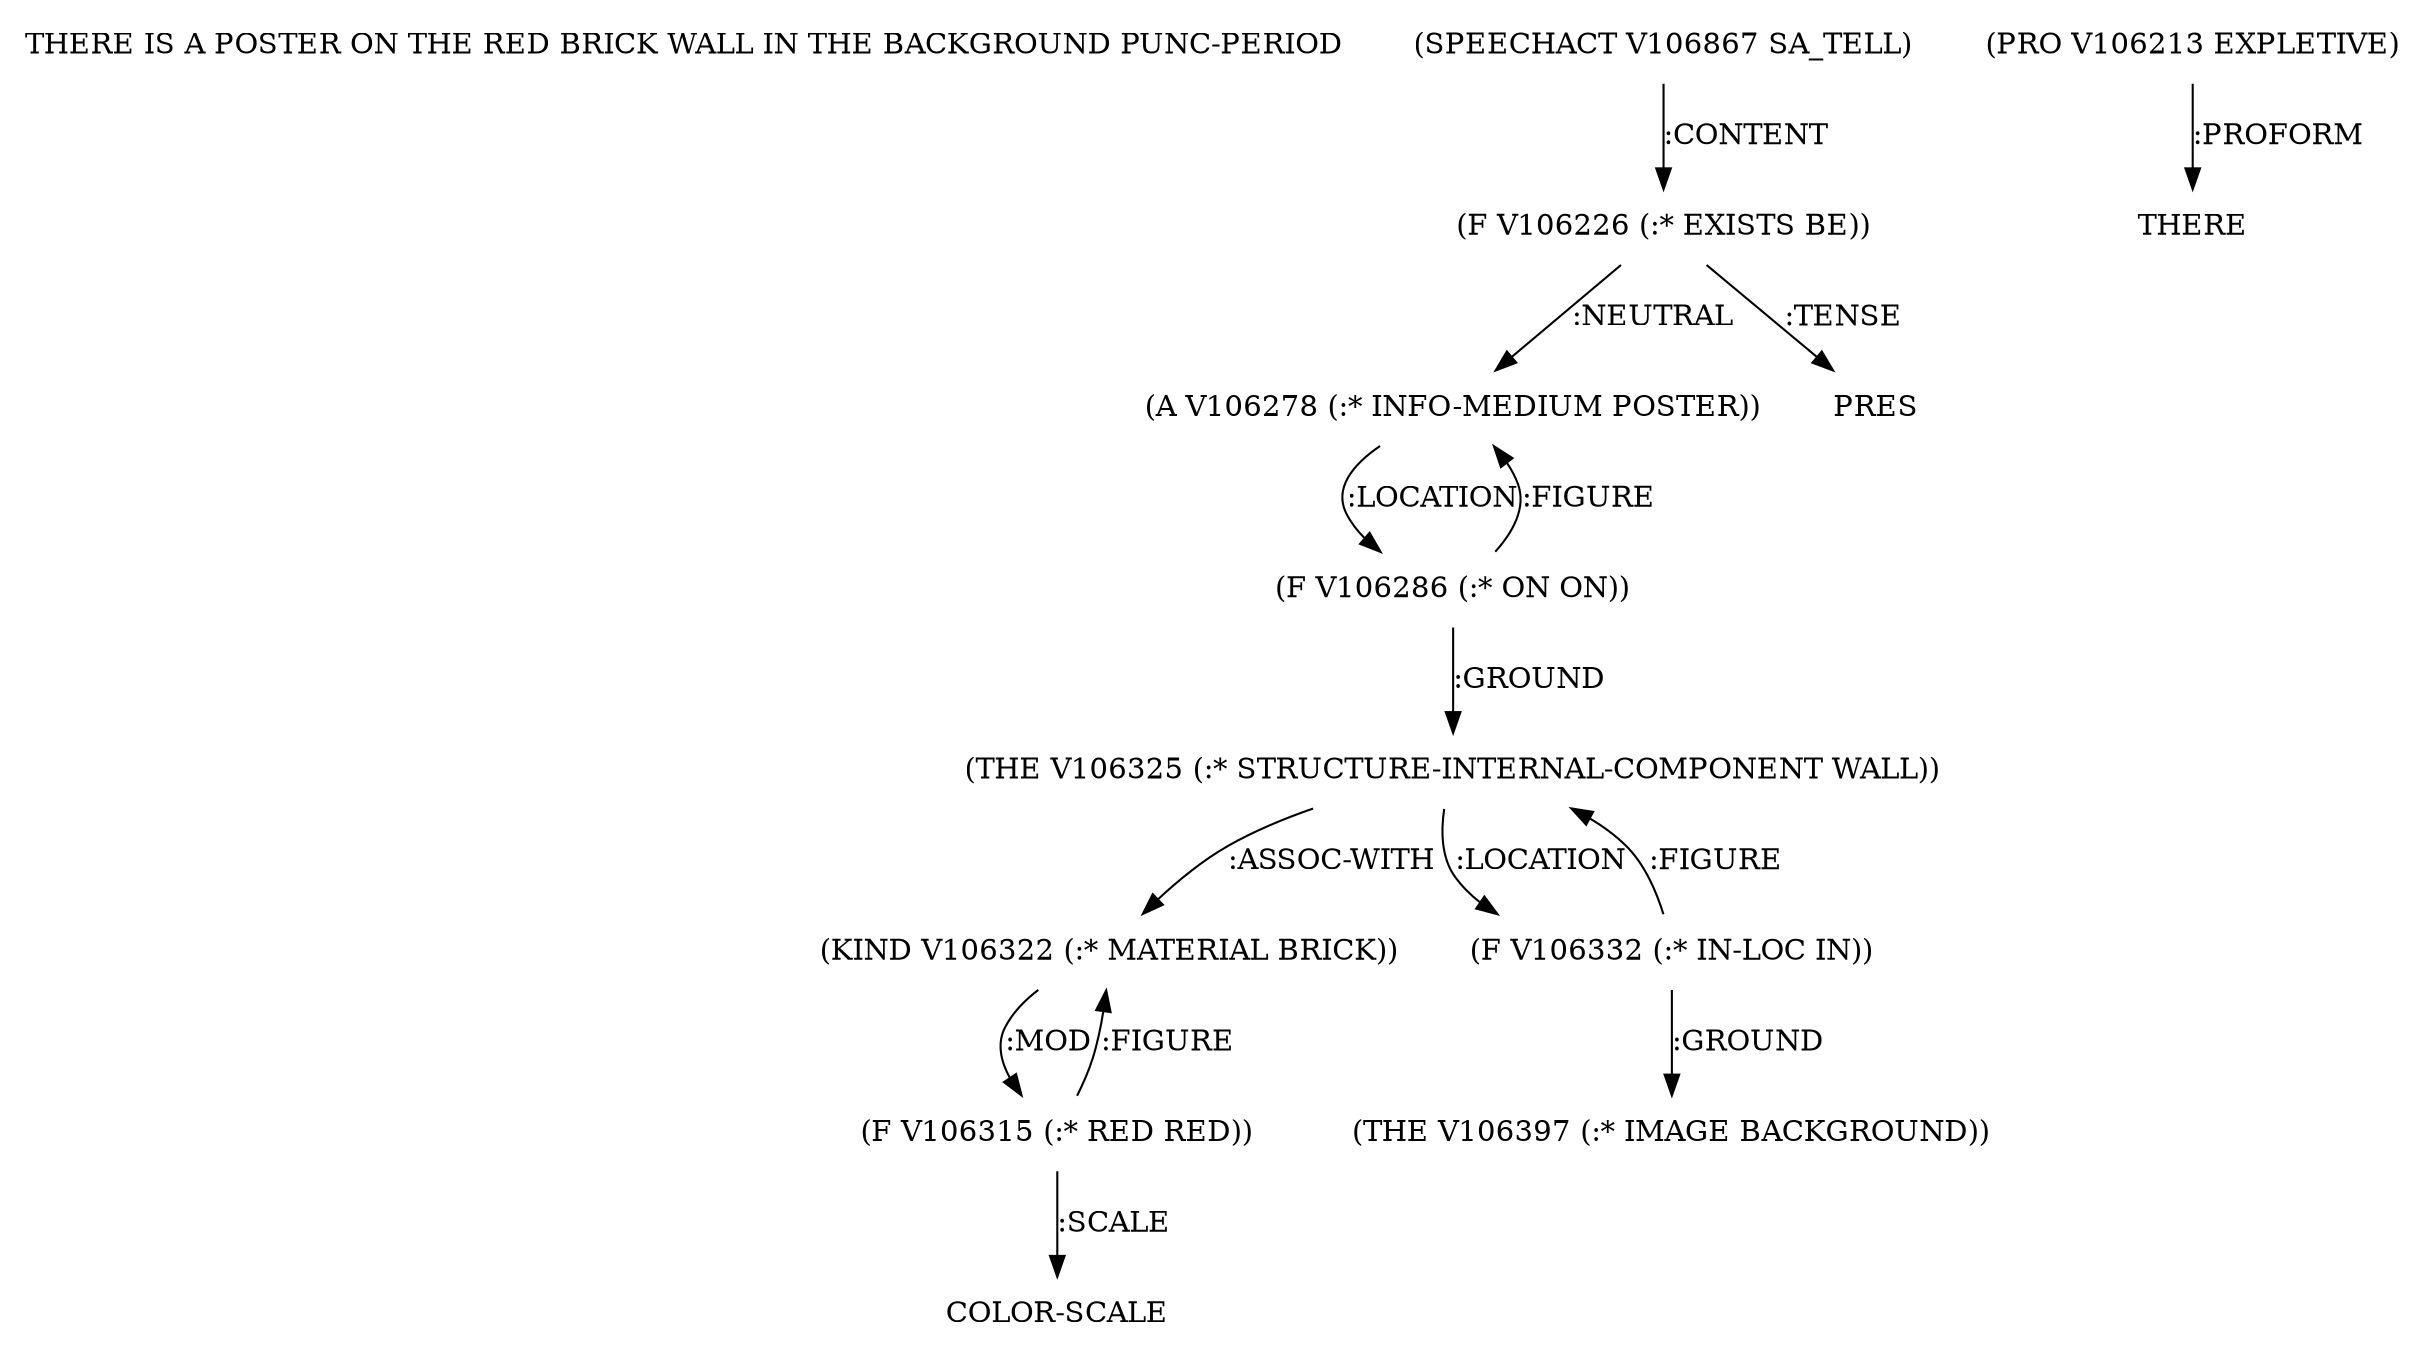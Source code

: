 digraph Terms {
  node [shape=none]
  "THERE IS A POSTER ON THE RED BRICK WALL IN THE BACKGROUND PUNC-PERIOD"
  "V106867" [label="(SPEECHACT V106867 SA_TELL)"]
  "V106867" -> "V106226" [label=":CONTENT"]
  "V106226" [label="(F V106226 (:* EXISTS BE))"]
  "V106226" -> "V106278" [label=":NEUTRAL"]
  "V106226" -> "NT106893" [label=":TENSE"]
  "NT106893" [label="PRES"]
  "V106213" [label="(PRO V106213 EXPLETIVE)"]
  "V106213" -> "NT106894" [label=":PROFORM"]
  "NT106894" [label="THERE"]
  "V106278" [label="(A V106278 (:* INFO-MEDIUM POSTER))"]
  "V106278" -> "V106286" [label=":LOCATION"]
  "V106286" [label="(F V106286 (:* ON ON))"]
  "V106286" -> "V106325" [label=":GROUND"]
  "V106286" -> "V106278" [label=":FIGURE"]
  "V106325" [label="(THE V106325 (:* STRUCTURE-INTERNAL-COMPONENT WALL))"]
  "V106325" -> "V106322" [label=":ASSOC-WITH"]
  "V106325" -> "V106332" [label=":LOCATION"]
  "V106322" [label="(KIND V106322 (:* MATERIAL BRICK))"]
  "V106322" -> "V106315" [label=":MOD"]
  "V106315" [label="(F V106315 (:* RED RED))"]
  "V106315" -> "V106322" [label=":FIGURE"]
  "V106315" -> "NT106895" [label=":SCALE"]
  "NT106895" [label="COLOR-SCALE"]
  "V106332" [label="(F V106332 (:* IN-LOC IN))"]
  "V106332" -> "V106397" [label=":GROUND"]
  "V106332" -> "V106325" [label=":FIGURE"]
  "V106397" [label="(THE V106397 (:* IMAGE BACKGROUND))"]
}

